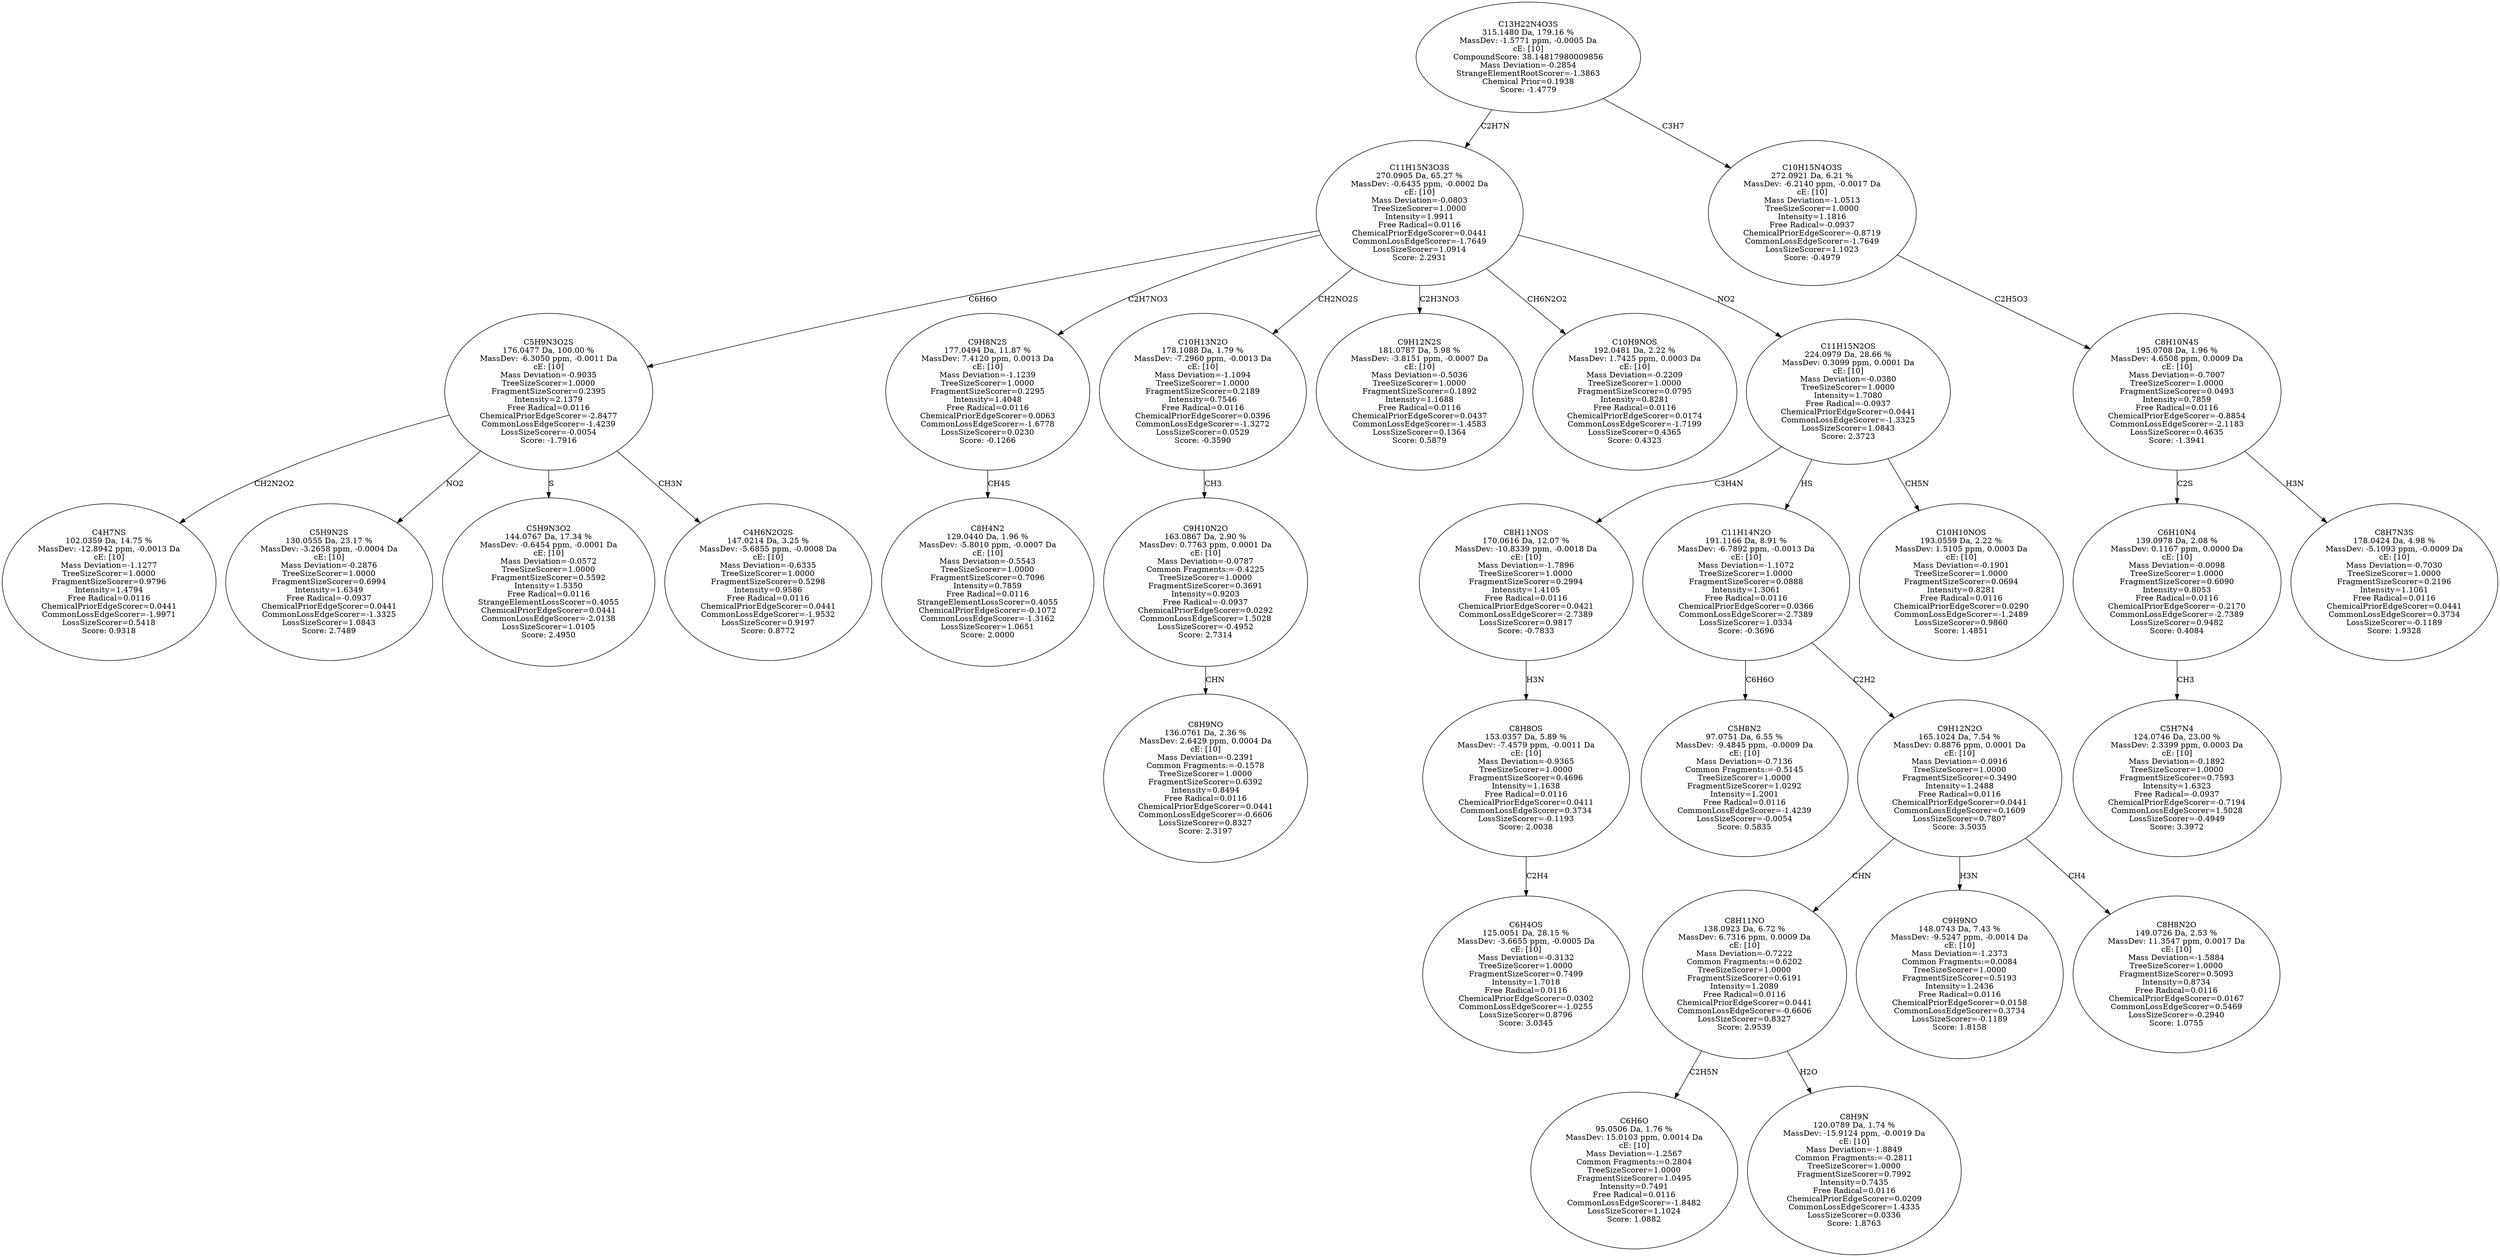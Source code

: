 strict digraph {
v1 [label="C4H7NS\n102.0359 Da, 14.75 %\nMassDev: -12.8942 ppm, -0.0013 Da\ncE: [10]\nMass Deviation=-1.1277\nTreeSizeScorer=1.0000\nFragmentSizeScorer=0.9796\nIntensity=1.4794\nFree Radical=0.0116\nChemicalPriorEdgeScorer=0.0441\nCommonLossEdgeScorer=-1.9971\nLossSizeScorer=0.5418\nScore: 0.9318"];
v2 [label="C5H9N2S\n130.0555 Da, 23.17 %\nMassDev: -3.2658 ppm, -0.0004 Da\ncE: [10]\nMass Deviation=-0.2876\nTreeSizeScorer=1.0000\nFragmentSizeScorer=0.6994\nIntensity=1.6349\nFree Radical=-0.0937\nChemicalPriorEdgeScorer=0.0441\nCommonLossEdgeScorer=-1.3325\nLossSizeScorer=1.0843\nScore: 2.7489"];
v3 [label="C5H9N3O2\n144.0767 Da, 17.34 %\nMassDev: -0.6454 ppm, -0.0001 Da\ncE: [10]\nMass Deviation=-0.0572\nTreeSizeScorer=1.0000\nFragmentSizeScorer=0.5592\nIntensity=1.5350\nFree Radical=0.0116\nStrangeElementLossScorer=0.4055\nChemicalPriorEdgeScorer=0.0441\nCommonLossEdgeScorer=-2.0138\nLossSizeScorer=1.0105\nScore: 2.4950"];
v4 [label="C4H6N2O2S\n147.0214 Da, 3.25 %\nMassDev: -5.6855 ppm, -0.0008 Da\ncE: [10]\nMass Deviation=-0.6335\nTreeSizeScorer=1.0000\nFragmentSizeScorer=0.5298\nIntensity=0.9586\nFree Radical=0.0116\nChemicalPriorEdgeScorer=0.0441\nCommonLossEdgeScorer=-1.9532\nLossSizeScorer=0.9197\nScore: 0.8772"];
v5 [label="C5H9N3O2S\n176.0477 Da, 100.00 %\nMassDev: -6.3050 ppm, -0.0011 Da\ncE: [10]\nMass Deviation=-0.9035\nTreeSizeScorer=1.0000\nFragmentSizeScorer=0.2395\nIntensity=2.1379\nFree Radical=0.0116\nChemicalPriorEdgeScorer=-2.8477\nCommonLossEdgeScorer=-1.4239\nLossSizeScorer=-0.0054\nScore: -1.7916"];
v6 [label="C8H4N2\n129.0440 Da, 1.96 %\nMassDev: -5.8010 ppm, -0.0007 Da\ncE: [10]\nMass Deviation=-0.5543\nTreeSizeScorer=1.0000\nFragmentSizeScorer=0.7096\nIntensity=0.7859\nFree Radical=0.0116\nStrangeElementLossScorer=0.4055\nChemicalPriorEdgeScorer=-0.1072\nCommonLossEdgeScorer=-1.3162\nLossSizeScorer=1.0651\nScore: 2.0000"];
v7 [label="C9H8N2S\n177.0494 Da, 11.87 %\nMassDev: 7.4120 ppm, 0.0013 Da\ncE: [10]\nMass Deviation=-1.1239\nTreeSizeScorer=1.0000\nFragmentSizeScorer=0.2295\nIntensity=1.4048\nFree Radical=0.0116\nChemicalPriorEdgeScorer=0.0063\nCommonLossEdgeScorer=-1.6778\nLossSizeScorer=0.0230\nScore: -0.1266"];
v8 [label="C8H9NO\n136.0761 Da, 2.36 %\nMassDev: 2.6429 ppm, 0.0004 Da\ncE: [10]\nMass Deviation=-0.2391\nCommon Fragments:=-0.1578\nTreeSizeScorer=1.0000\nFragmentSizeScorer=0.6392\nIntensity=0.8494\nFree Radical=0.0116\nChemicalPriorEdgeScorer=0.0441\nCommonLossEdgeScorer=-0.6606\nLossSizeScorer=0.8327\nScore: 2.3197"];
v9 [label="C9H10N2O\n163.0867 Da, 2.90 %\nMassDev: 0.7763 ppm, 0.0001 Da\ncE: [10]\nMass Deviation=-0.0787\nCommon Fragments:=-0.4225\nTreeSizeScorer=1.0000\nFragmentSizeScorer=0.3691\nIntensity=0.9203\nFree Radical=-0.0937\nChemicalPriorEdgeScorer=0.0292\nCommonLossEdgeScorer=1.5028\nLossSizeScorer=-0.4952\nScore: 2.7314"];
v10 [label="C10H13N2O\n178.1088 Da, 1.79 %\nMassDev: -7.2960 ppm, -0.0013 Da\ncE: [10]\nMass Deviation=-1.1094\nTreeSizeScorer=1.0000\nFragmentSizeScorer=0.2189\nIntensity=0.7546\nFree Radical=0.0116\nChemicalPriorEdgeScorer=0.0396\nCommonLossEdgeScorer=-1.3272\nLossSizeScorer=0.0529\nScore: -0.3590"];
v11 [label="C9H12N2S\n181.0787 Da, 5.98 %\nMassDev: -3.8151 ppm, -0.0007 Da\ncE: [10]\nMass Deviation=-0.5036\nTreeSizeScorer=1.0000\nFragmentSizeScorer=0.1892\nIntensity=1.1688\nFree Radical=0.0116\nChemicalPriorEdgeScorer=0.0437\nCommonLossEdgeScorer=-1.4583\nLossSizeScorer=0.1364\nScore: 0.5879"];
v12 [label="C10H9NOS\n192.0481 Da, 2.22 %\nMassDev: 1.7425 ppm, 0.0003 Da\ncE: [10]\nMass Deviation=-0.2209\nTreeSizeScorer=1.0000\nFragmentSizeScorer=0.0795\nIntensity=0.8281\nFree Radical=0.0116\nChemicalPriorEdgeScorer=0.0174\nCommonLossEdgeScorer=-1.7199\nLossSizeScorer=0.4365\nScore: 0.4323"];
v13 [label="C6H4OS\n125.0051 Da, 28.15 %\nMassDev: -3.6655 ppm, -0.0005 Da\ncE: [10]\nMass Deviation=-0.3132\nTreeSizeScorer=1.0000\nFragmentSizeScorer=0.7499\nIntensity=1.7018\nFree Radical=0.0116\nChemicalPriorEdgeScorer=0.0302\nCommonLossEdgeScorer=-1.0255\nLossSizeScorer=0.8796\nScore: 3.0345"];
v14 [label="C8H8OS\n153.0357 Da, 5.89 %\nMassDev: -7.4579 ppm, -0.0011 Da\ncE: [10]\nMass Deviation=-0.9365\nTreeSizeScorer=1.0000\nFragmentSizeScorer=0.4696\nIntensity=1.1638\nFree Radical=0.0116\nChemicalPriorEdgeScorer=0.0411\nCommonLossEdgeScorer=0.3734\nLossSizeScorer=-0.1193\nScore: 2.0038"];
v15 [label="C8H11NOS\n170.0616 Da, 12.07 %\nMassDev: -10.8339 ppm, -0.0018 Da\ncE: [10]\nMass Deviation=-1.7896\nTreeSizeScorer=1.0000\nFragmentSizeScorer=0.2994\nIntensity=1.4105\nFree Radical=0.0116\nChemicalPriorEdgeScorer=0.0421\nCommonLossEdgeScorer=-2.7389\nLossSizeScorer=0.9817\nScore: -0.7833"];
v16 [label="C5H8N2\n97.0751 Da, 6.55 %\nMassDev: -9.4845 ppm, -0.0009 Da\ncE: [10]\nMass Deviation=-0.7136\nCommon Fragments:=-0.5145\nTreeSizeScorer=1.0000\nFragmentSizeScorer=1.0292\nIntensity=1.2001\nFree Radical=0.0116\nCommonLossEdgeScorer=-1.4239\nLossSizeScorer=-0.0054\nScore: 0.5835"];
v17 [label="C6H6O\n95.0506 Da, 1.76 %\nMassDev: 15.0103 ppm, 0.0014 Da\ncE: [10]\nMass Deviation=-1.2567\nCommon Fragments:=0.2804\nTreeSizeScorer=1.0000\nFragmentSizeScorer=1.0495\nIntensity=0.7491\nFree Radical=0.0116\nCommonLossEdgeScorer=-1.8482\nLossSizeScorer=1.1024\nScore: 1.0882"];
v18 [label="C8H9N\n120.0789 Da, 1.74 %\nMassDev: -15.9124 ppm, -0.0019 Da\ncE: [10]\nMass Deviation=-1.8849\nCommon Fragments:=-0.2811\nTreeSizeScorer=1.0000\nFragmentSizeScorer=0.7992\nIntensity=0.7435\nFree Radical=0.0116\nChemicalPriorEdgeScorer=0.0209\nCommonLossEdgeScorer=1.4335\nLossSizeScorer=0.0336\nScore: 1.8763"];
v19 [label="C8H11NO\n138.0923 Da, 6.72 %\nMassDev: 6.7316 ppm, 0.0009 Da\ncE: [10]\nMass Deviation=-0.7222\nCommon Fragments:=0.6202\nTreeSizeScorer=1.0000\nFragmentSizeScorer=0.6191\nIntensity=1.2089\nFree Radical=0.0116\nChemicalPriorEdgeScorer=0.0441\nCommonLossEdgeScorer=-0.6606\nLossSizeScorer=0.8327\nScore: 2.9539"];
v20 [label="C9H9NO\n148.0743 Da, 7.43 %\nMassDev: -9.5247 ppm, -0.0014 Da\ncE: [10]\nMass Deviation=-1.2373\nCommon Fragments:=0.0084\nTreeSizeScorer=1.0000\nFragmentSizeScorer=0.5193\nIntensity=1.2436\nFree Radical=0.0116\nChemicalPriorEdgeScorer=0.0158\nCommonLossEdgeScorer=0.3734\nLossSizeScorer=-0.1189\nScore: 1.8158"];
v21 [label="C8H8N2O\n149.0726 Da, 2.53 %\nMassDev: 11.3547 ppm, 0.0017 Da\ncE: [10]\nMass Deviation=-1.5884\nTreeSizeScorer=1.0000\nFragmentSizeScorer=0.5093\nIntensity=0.8734\nFree Radical=0.0116\nChemicalPriorEdgeScorer=0.0167\nCommonLossEdgeScorer=0.5469\nLossSizeScorer=-0.2940\nScore: 1.0755"];
v22 [label="C9H12N2O\n165.1024 Da, 7.54 %\nMassDev: 0.8876 ppm, 0.0001 Da\ncE: [10]\nMass Deviation=-0.0916\nTreeSizeScorer=1.0000\nFragmentSizeScorer=0.3490\nIntensity=1.2488\nFree Radical=0.0116\nChemicalPriorEdgeScorer=0.0441\nCommonLossEdgeScorer=0.1609\nLossSizeScorer=0.7807\nScore: 3.5035"];
v23 [label="C11H14N2O\n191.1166 Da, 8.91 %\nMassDev: -6.7892 ppm, -0.0013 Da\ncE: [10]\nMass Deviation=-1.1072\nTreeSizeScorer=1.0000\nFragmentSizeScorer=0.0888\nIntensity=1.3061\nFree Radical=0.0116\nChemicalPriorEdgeScorer=0.0366\nCommonLossEdgeScorer=-2.7389\nLossSizeScorer=1.0334\nScore: -0.3696"];
v24 [label="C10H10NOS\n193.0559 Da, 2.22 %\nMassDev: 1.5105 ppm, 0.0003 Da\ncE: [10]\nMass Deviation=-0.1901\nTreeSizeScorer=1.0000\nFragmentSizeScorer=0.0694\nIntensity=0.8281\nFree Radical=0.0116\nChemicalPriorEdgeScorer=0.0290\nCommonLossEdgeScorer=-1.2489\nLossSizeScorer=0.9860\nScore: 1.4851"];
v25 [label="C11H15N2OS\n224.0979 Da, 28.66 %\nMassDev: 0.3099 ppm, 0.0001 Da\ncE: [10]\nMass Deviation=-0.0380\nTreeSizeScorer=1.0000\nIntensity=1.7080\nFree Radical=-0.0937\nChemicalPriorEdgeScorer=0.0441\nCommonLossEdgeScorer=-1.3325\nLossSizeScorer=1.0843\nScore: 2.3723"];
v26 [label="C11H15N3O3S\n270.0905 Da, 65.27 %\nMassDev: -0.6435 ppm, -0.0002 Da\ncE: [10]\nMass Deviation=-0.0803\nTreeSizeScorer=1.0000\nIntensity=1.9911\nFree Radical=0.0116\nChemicalPriorEdgeScorer=0.0441\nCommonLossEdgeScorer=-1.7649\nLossSizeScorer=1.0914\nScore: 2.2931"];
v27 [label="C5H7N4\n124.0746 Da, 23.00 %\nMassDev: 2.3399 ppm, 0.0003 Da\ncE: [10]\nMass Deviation=-0.1892\nTreeSizeScorer=1.0000\nFragmentSizeScorer=0.7593\nIntensity=1.6323\nFree Radical=-0.0937\nChemicalPriorEdgeScorer=-0.7194\nCommonLossEdgeScorer=1.5028\nLossSizeScorer=-0.4949\nScore: 3.3972"];
v28 [label="C6H10N4\n139.0978 Da, 2.08 %\nMassDev: 0.1167 ppm, 0.0000 Da\ncE: [10]\nMass Deviation=-0.0098\nTreeSizeScorer=1.0000\nFragmentSizeScorer=0.6090\nIntensity=0.8053\nFree Radical=0.0116\nChemicalPriorEdgeScorer=-0.2170\nCommonLossEdgeScorer=-2.7389\nLossSizeScorer=0.9482\nScore: 0.4084"];
v29 [label="C8H7N3S\n178.0424 Da, 4.98 %\nMassDev: -5.1093 ppm, -0.0009 Da\ncE: [10]\nMass Deviation=-0.7030\nTreeSizeScorer=1.0000\nFragmentSizeScorer=0.2196\nIntensity=1.1061\nFree Radical=0.0116\nChemicalPriorEdgeScorer=0.0441\nCommonLossEdgeScorer=0.3734\nLossSizeScorer=-0.1189\nScore: 1.9328"];
v30 [label="C8H10N4S\n195.0708 Da, 1.96 %\nMassDev: 4.6508 ppm, 0.0009 Da\ncE: [10]\nMass Deviation=-0.7007\nTreeSizeScorer=1.0000\nFragmentSizeScorer=0.0493\nIntensity=0.7859\nFree Radical=0.0116\nChemicalPriorEdgeScorer=-0.8854\nCommonLossEdgeScorer=-2.1183\nLossSizeScorer=0.4635\nScore: -1.3941"];
v31 [label="C10H15N4O3S\n272.0921 Da, 6.21 %\nMassDev: -6.2140 ppm, -0.0017 Da\ncE: [10]\nMass Deviation=-1.0513\nTreeSizeScorer=1.0000\nIntensity=1.1816\nFree Radical=-0.0937\nChemicalPriorEdgeScorer=-0.8719\nCommonLossEdgeScorer=-1.7649\nLossSizeScorer=1.1023\nScore: -0.4979"];
v32 [label="C13H22N4O3S\n315.1480 Da, 179.16 %\nMassDev: -1.5771 ppm, -0.0005 Da\ncE: [10]\nCompoundScore: 38.14817980009856\nMass Deviation=-0.2854\nStrangeElementRootScorer=-1.3863\nChemical Prior=0.1938\nScore: -1.4779"];
v5 -> v1 [label="CH2N2O2"];
v5 -> v2 [label="NO2"];
v5 -> v3 [label="S"];
v5 -> v4 [label="CH3N"];
v26 -> v5 [label="C6H6O"];
v7 -> v6 [label="CH4S"];
v26 -> v7 [label="C2H7NO3"];
v9 -> v8 [label="CHN"];
v10 -> v9 [label="CH3"];
v26 -> v10 [label="CH2NO2S"];
v26 -> v11 [label="C2H3NO3"];
v26 -> v12 [label="CH6N2O2"];
v14 -> v13 [label="C2H4"];
v15 -> v14 [label="H3N"];
v25 -> v15 [label="C3H4N"];
v23 -> v16 [label="C6H6O"];
v19 -> v17 [label="C2H5N"];
v19 -> v18 [label="H2O"];
v22 -> v19 [label="CHN"];
v22 -> v20 [label="H3N"];
v22 -> v21 [label="CH4"];
v23 -> v22 [label="C2H2"];
v25 -> v23 [label="HS"];
v25 -> v24 [label="CH5N"];
v26 -> v25 [label="NO2"];
v32 -> v26 [label="C2H7N"];
v28 -> v27 [label="CH3"];
v30 -> v28 [label="C2S"];
v30 -> v29 [label="H3N"];
v31 -> v30 [label="C2H5O3"];
v32 -> v31 [label="C3H7"];
}